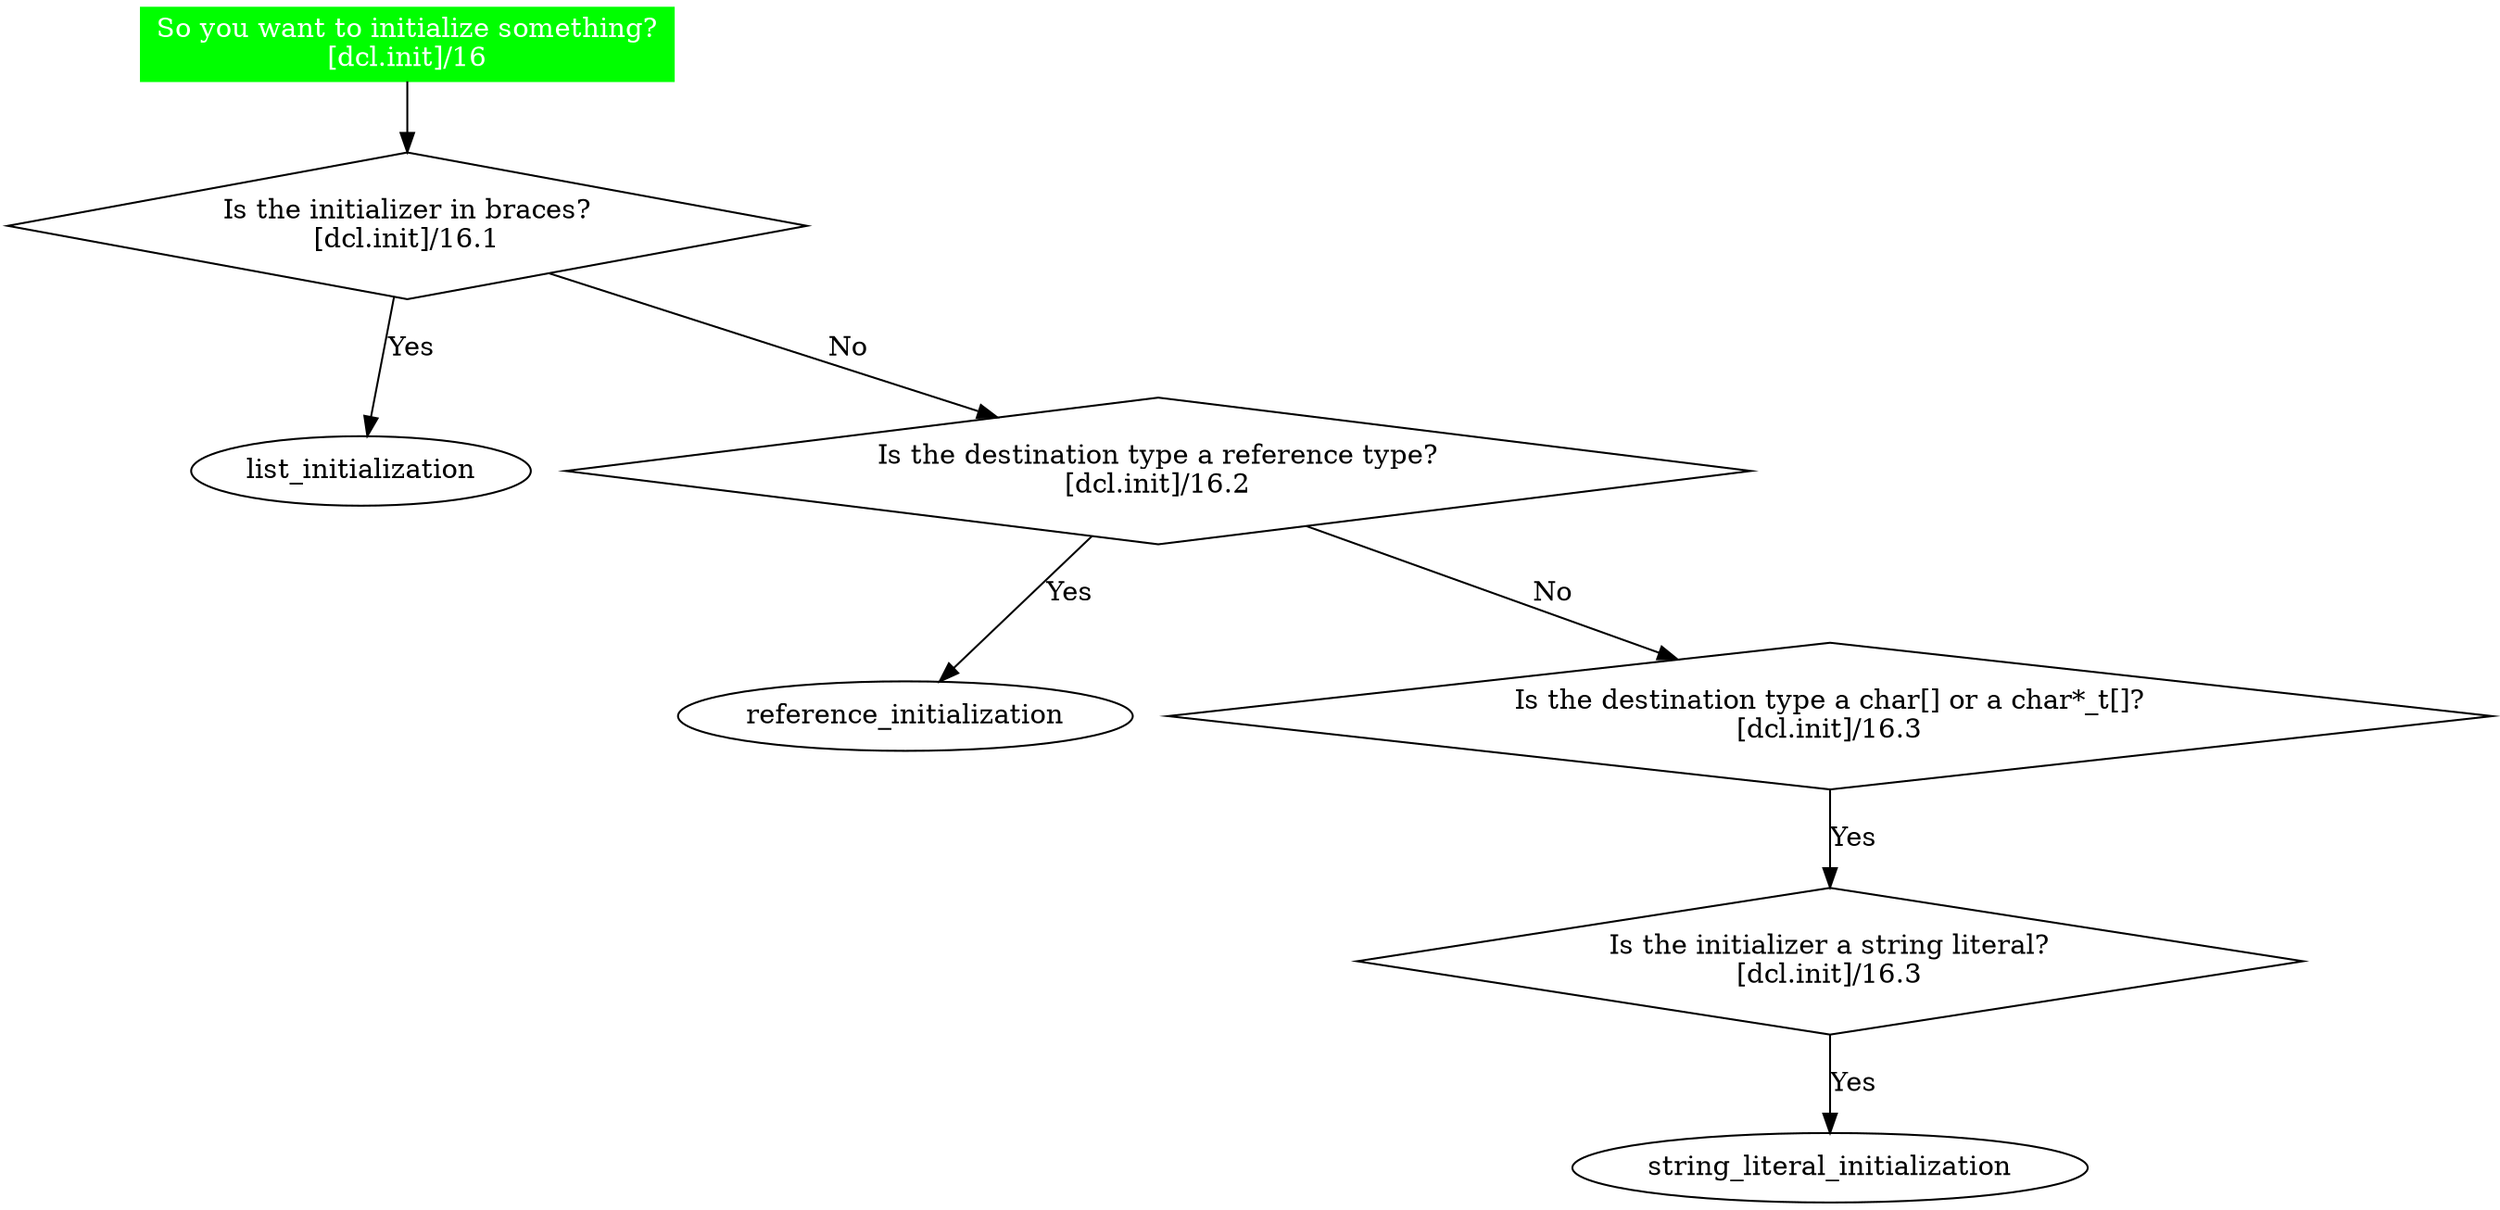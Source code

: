 digraph initialization {
    start [label="So you want to initialize something?\n[dcl.init]/16", style=filled, fillcolor=green, shape=box, color=green, fontcolor=white]
        start -> is_braced

    is_braced [label="Is the initializer in braces?\n[dcl.init]/16.1", shape=diamond]
        is_braced -> list_initialization [label="Yes"]
        is_braced -> is_dest_reference [label="No"]
    
    is_dest_reference [label="Is the destination type a reference type?\n[dcl.init]/16.2", shape=diamond]
        is_dest_reference -> reference_initialization [label="Yes"]
        is_dest_reference -> is_char_arr_init [label="No"]
    
    is_char_arr_init [label="Is the destination type a char[] or a char*_t[]?\n[dcl.init]/16.3", shape=diamond]
        is_char_arr_init -> is_char_arr_literal_init [label="Yes"]
    
    is_char_arr_literal_init [label="Is the initializer a string literal?\n[dcl.init]/16.3", shape=diamond]
        is_char_arr_literal_init -> string_literal_initialization [label="Yes"]
}

